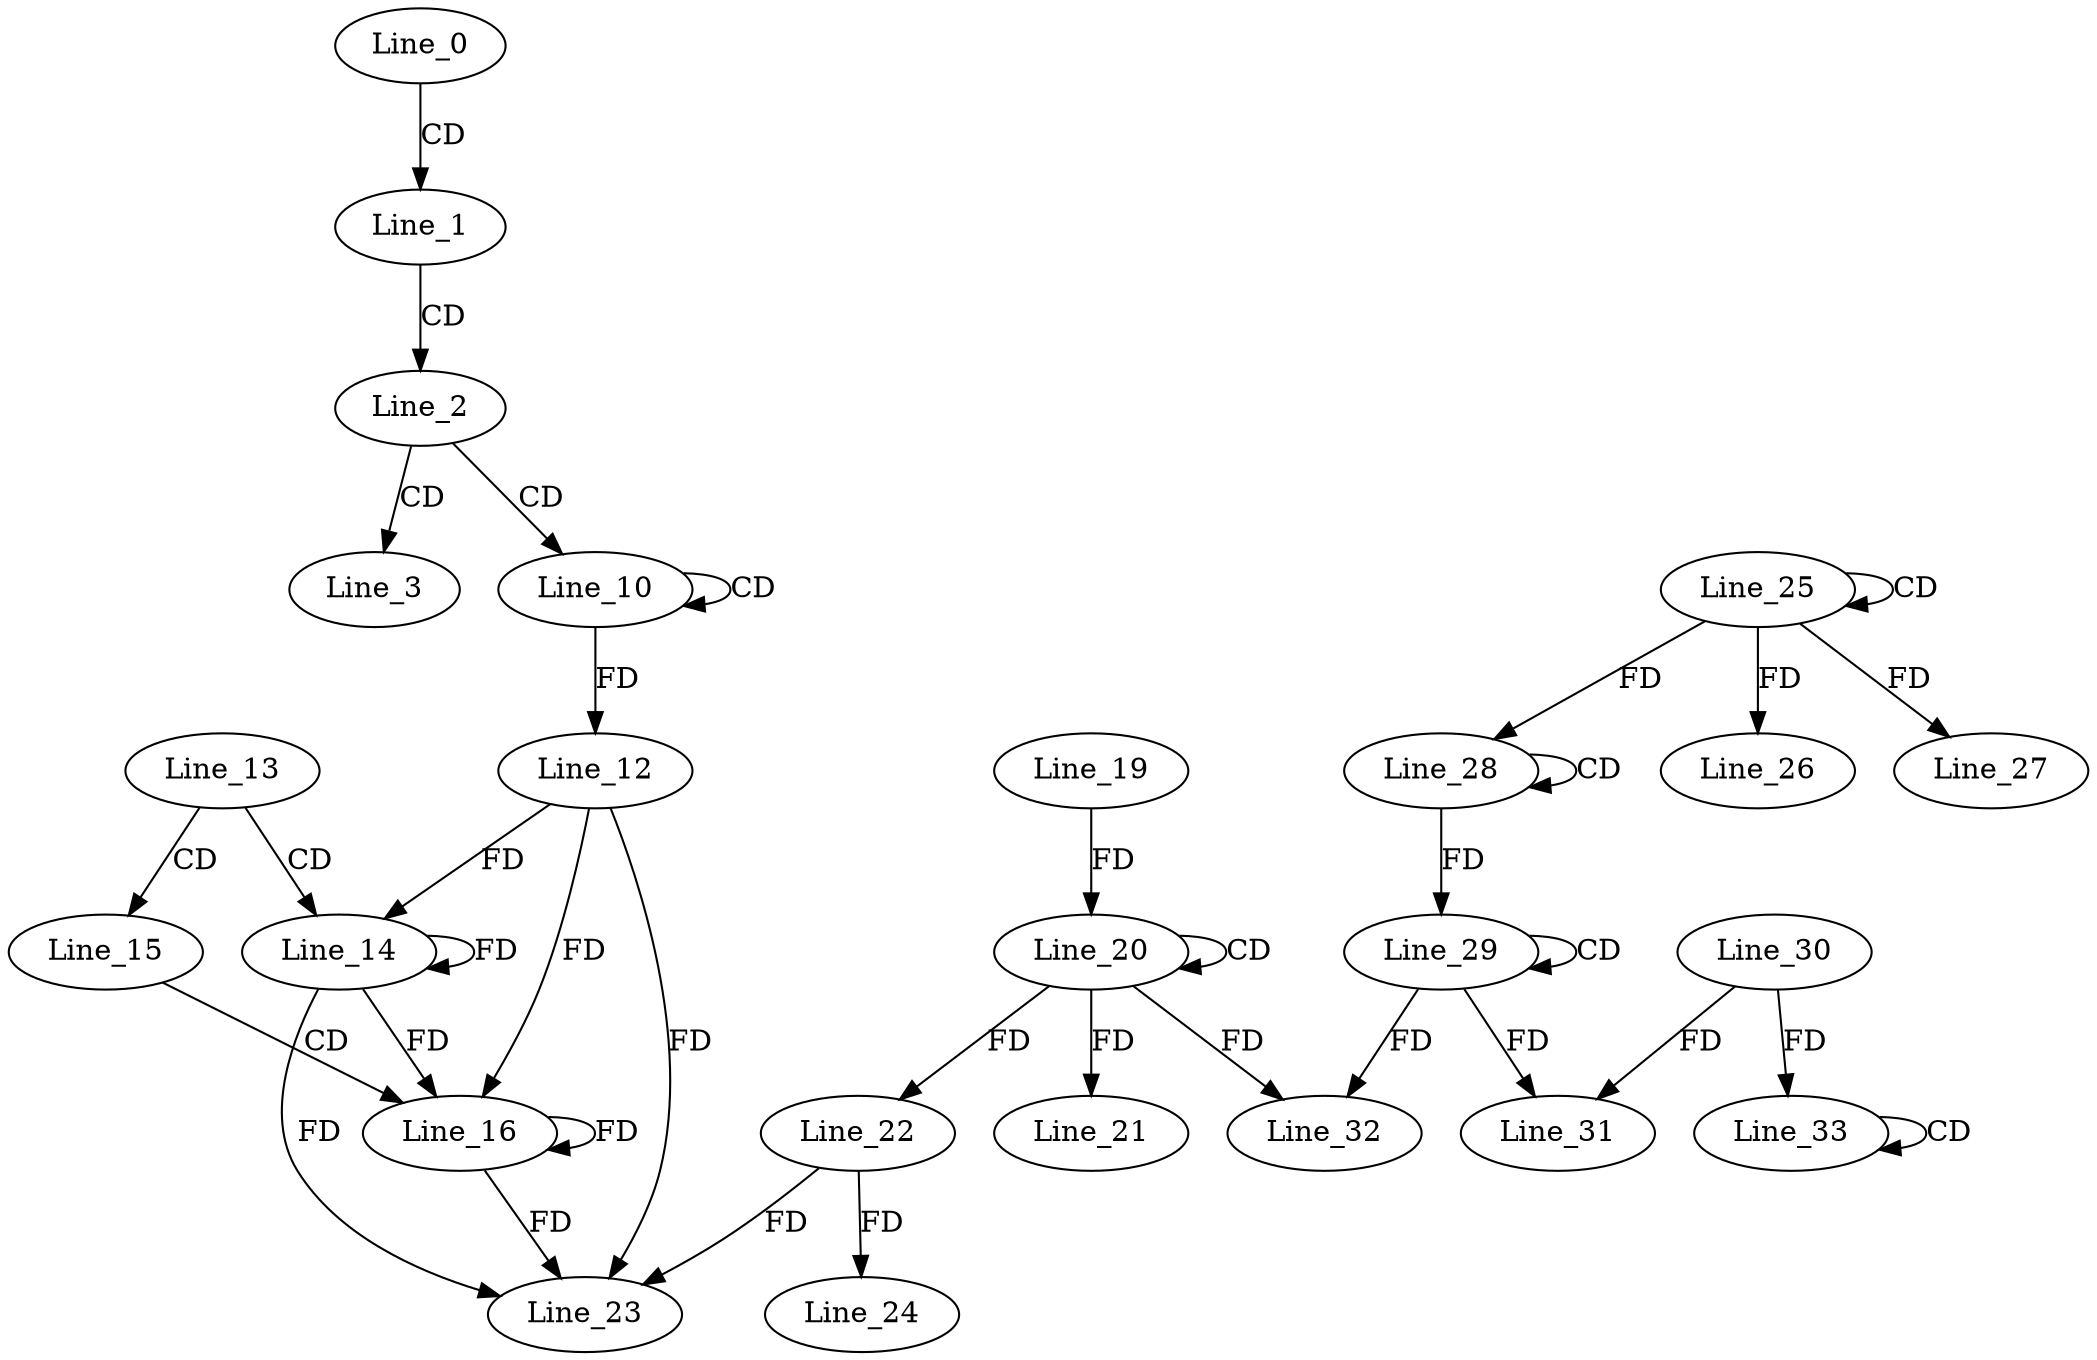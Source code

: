 digraph G {
  Line_0;
  Line_1;
  Line_2;
  Line_3;
  Line_10;
  Line_10;
  Line_12;
  Line_13;
  Line_14;
  Line_12;
  Line_15;
  Line_16;
  Line_20;
  Line_20;
  Line_19;
  Line_21;
  Line_22;
  Line_22;
  Line_23;
  Line_24;
  Line_25;
  Line_25;
  Line_26;
  Line_27;
  Line_28;
  Line_28;
  Line_29;
  Line_29;
  Line_31;
  Line_30;
  Line_32;
  Line_32;
  Line_33;
  Line_33;
  Line_0 -> Line_1 [ label="CD" ];
  Line_1 -> Line_2 [ label="CD" ];
  Line_2 -> Line_3 [ label="CD" ];
  Line_2 -> Line_10 [ label="CD" ];
  Line_10 -> Line_10 [ label="CD" ];
  Line_10 -> Line_12 [ label="FD" ];
  Line_13 -> Line_14 [ label="CD" ];
  Line_12 -> Line_14 [ label="FD" ];
  Line_14 -> Line_14 [ label="FD" ];
  Line_13 -> Line_15 [ label="CD" ];
  Line_15 -> Line_16 [ label="CD" ];
  Line_12 -> Line_16 [ label="FD" ];
  Line_14 -> Line_16 [ label="FD" ];
  Line_16 -> Line_16 [ label="FD" ];
  Line_20 -> Line_20 [ label="CD" ];
  Line_19 -> Line_20 [ label="FD" ];
  Line_20 -> Line_21 [ label="FD" ];
  Line_20 -> Line_22 [ label="FD" ];
  Line_22 -> Line_23 [ label="FD" ];
  Line_12 -> Line_23 [ label="FD" ];
  Line_14 -> Line_23 [ label="FD" ];
  Line_16 -> Line_23 [ label="FD" ];
  Line_22 -> Line_24 [ label="FD" ];
  Line_25 -> Line_25 [ label="CD" ];
  Line_25 -> Line_26 [ label="FD" ];
  Line_25 -> Line_27 [ label="FD" ];
  Line_28 -> Line_28 [ label="CD" ];
  Line_25 -> Line_28 [ label="FD" ];
  Line_29 -> Line_29 [ label="CD" ];
  Line_28 -> Line_29 [ label="FD" ];
  Line_29 -> Line_31 [ label="FD" ];
  Line_30 -> Line_31 [ label="FD" ];
  Line_29 -> Line_32 [ label="FD" ];
  Line_20 -> Line_32 [ label="FD" ];
  Line_33 -> Line_33 [ label="CD" ];
  Line_30 -> Line_33 [ label="FD" ];
}
